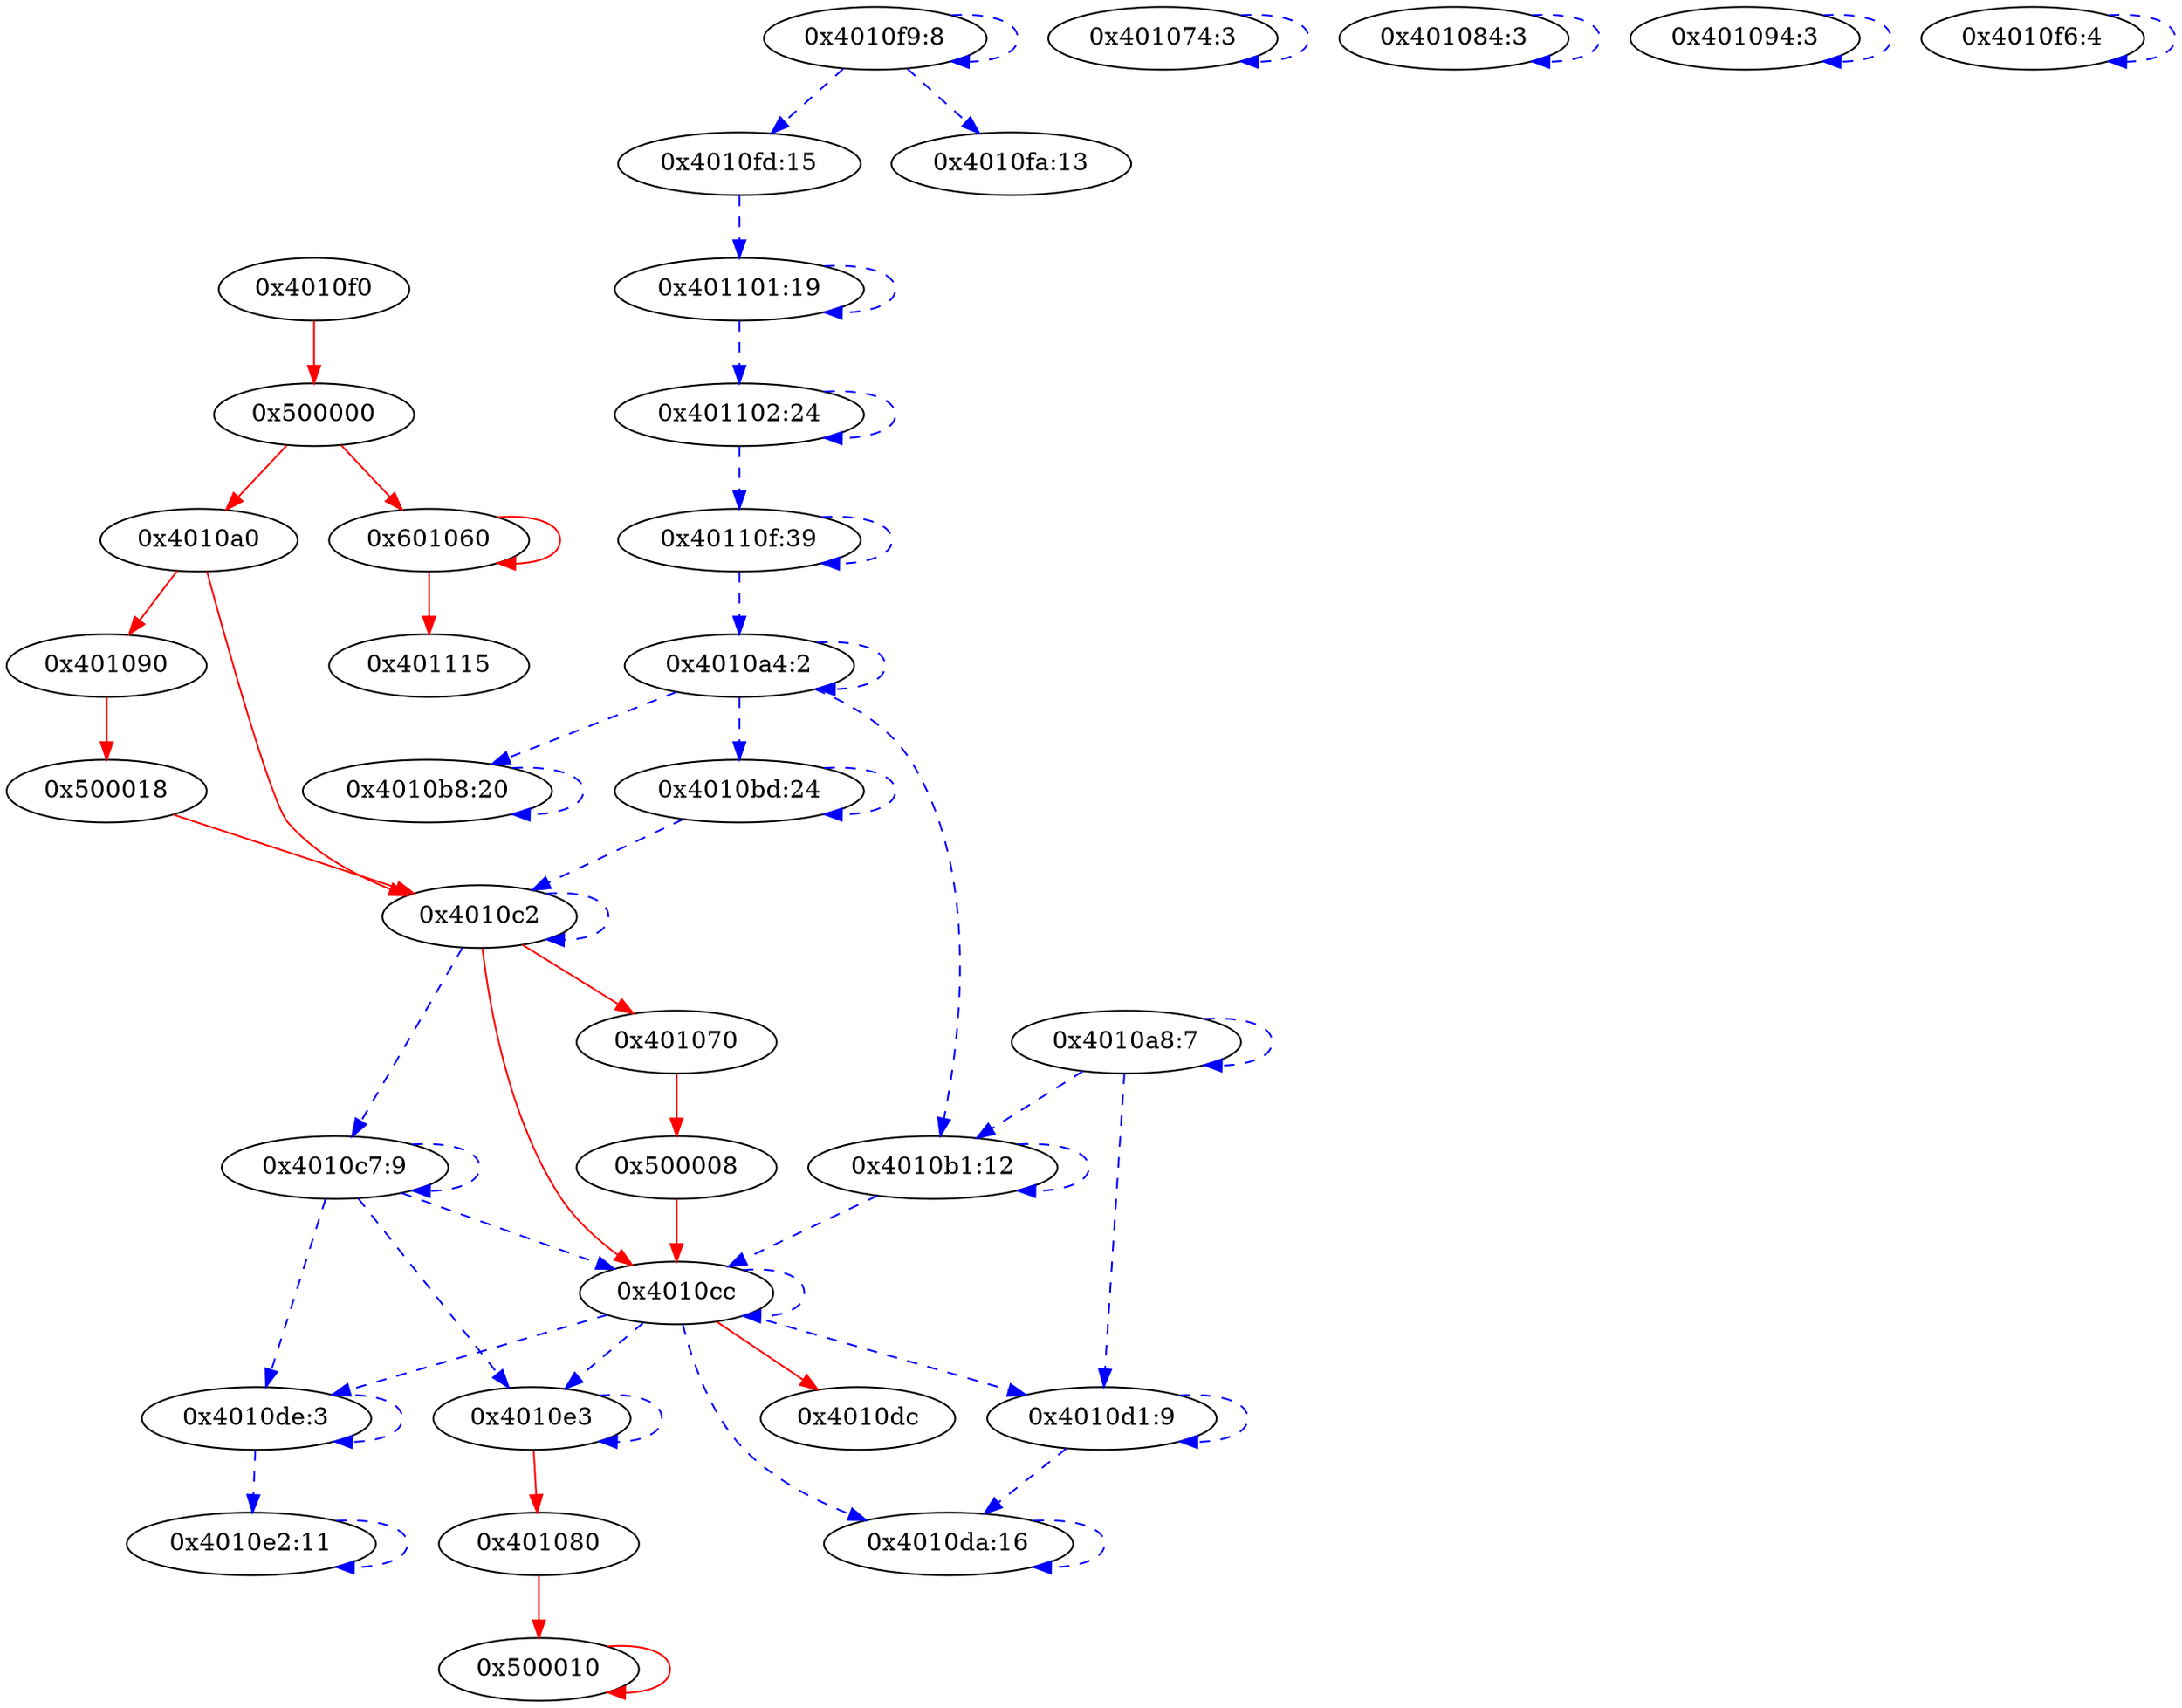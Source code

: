 digraph {
"4010f0" [label="0x4010f0"];
500000 [label="0x500000"];
"4010a0" [label="0x4010a0"];
401090 [label="0x401090"];
500018 [label="0x500018"];
"4010c2" [label="0x4010c2"];
401070 [label="0x401070"];
500008 [label="0x500008"];
"4010cc" [label="0x4010cc"];
"4010dc" [label="0x4010dc"];
"4010e3" [label="0x4010e3"];
401080 [label="0x401080"];
500010 [label="0x500010"];
601060 [label="0x601060"];
401115 [label="0x401115"];
401074 [label="0x401074:3"];
"4010de" [label="0x4010de:3"];
"4010d1" [label="0x4010d1:9"];
"4010da" [label="0x4010da:16"];
"4010e2" [label="0x4010e2:11"];
401084 [label="0x401084:3"];
401094 [label="0x401094:3"];
"4010c7" [label="0x4010c7:9"];
"4010a4" [label="0x4010a4:2"];
"4010b1" [label="0x4010b1:12"];
"4010b8" [label="0x4010b8:20"];
"4010bd" [label="0x4010bd:24"];
"4010a8" [label="0x4010a8:7"];
"4010f6" [label="0x4010f6:4"];
"4010f9" [label="0x4010f9:8"];
"4010fa" [label="0x4010fa:13"];
"4010fd" [label="0x4010fd:15"];
401101 [label="0x401101:19"];
401102 [label="0x401102:24"];
"40110f" [label="0x40110f:39"];
"4010f0" -> 500000 [type=control, color=red, style=solid];
500000 -> "4010a0" [type=control, color=red, style=solid];
500000 -> 601060 [type=control, color=red, style=solid];
"4010a0" -> 401090 [type=control, color=red, style=solid];
"4010a0" -> "4010c2" [type=control, color=red, style=solid];
401090 -> 500018 [type=control, color=red, style=solid];
500018 -> "4010c2" [type=control, color=red, style=solid];
"4010c2" -> 401070 [type=control, color=red, style=solid];
"4010c2" -> "4010cc" [type=control, color=red, style=solid];
"4010c2" -> "4010c2" [type=data, color=blue, style=dashed];
"4010c2" -> "4010c7" [type=data, color=blue, style=dashed];
401070 -> 500008 [type=control, color=red, style=solid];
500008 -> "4010cc" [type=control, color=red, style=solid];
"4010cc" -> "4010dc" [type=control, color=red, style=solid];
"4010cc" -> "4010e3" [type=data, color=blue, style=dashed];
"4010cc" -> "4010cc" [type=data, color=blue, style=dashed];
"4010cc" -> "4010de" [type=data, color=blue, style=dashed];
"4010cc" -> "4010d1" [type=data, color=blue, style=dashed];
"4010cc" -> "4010da" [type=data, color=blue, style=dashed];
"4010e3" -> 401080 [type=control, color=red, style=solid];
"4010e3" -> "4010e3" [type=data, color=blue, style=dashed];
401080 -> 500010 [type=control, color=red, style=solid];
500010 -> 500010 [type=control, color=red, style=solid];
601060 -> 601060 [type=control, color=red, style=solid];
601060 -> 401115 [type=control, color=red, style=solid];
401074 -> 401074 [type=data, color=blue, style=dashed];
"4010de" -> "4010de" [type=data, color=blue, style=dashed];
"4010de" -> "4010e2" [type=data, color=blue, style=dashed];
"4010d1" -> "4010d1" [type=data, color=blue, style=dashed];
"4010d1" -> "4010da" [type=data, color=blue, style=dashed];
"4010da" -> "4010da" [type=data, color=blue, style=dashed];
"4010e2" -> "4010e2" [type=data, color=blue, style=dashed];
401084 -> 401084 [type=data, color=blue, style=dashed];
401094 -> 401094 [type=data, color=blue, style=dashed];
"4010c7" -> "4010c7" [type=data, color=blue, style=dashed];
"4010c7" -> "4010cc" [type=data, color=blue, style=dashed];
"4010c7" -> "4010de" [type=data, color=blue, style=dashed];
"4010c7" -> "4010e3" [type=data, color=blue, style=dashed];
"4010a4" -> "4010a4" [type=data, color=blue, style=dashed];
"4010a4" -> "4010b1" [type=data, color=blue, style=dashed];
"4010a4" -> "4010b8" [type=data, color=blue, style=dashed];
"4010a4" -> "4010bd" [type=data, color=blue, style=dashed];
"4010b1" -> "4010b1" [type=data, color=blue, style=dashed];
"4010b1" -> "4010cc" [type=data, color=blue, style=dashed];
"4010b8" -> "4010b8" [type=data, color=blue, style=dashed];
"4010bd" -> "4010bd" [type=data, color=blue, style=dashed];
"4010bd" -> "4010c2" [type=data, color=blue, style=dashed];
"4010a8" -> "4010a8" [type=data, color=blue, style=dashed];
"4010a8" -> "4010d1" [type=data, color=blue, style=dashed];
"4010a8" -> "4010b1" [type=data, color=blue, style=dashed];
"4010f6" -> "4010f6" [type=data, color=blue, style=dashed];
"4010f9" -> "4010f9" [type=data, color=blue, style=dashed];
"4010f9" -> "4010fa" [type=data, color=blue, style=dashed];
"4010f9" -> "4010fd" [type=data, color=blue, style=dashed];
"4010fd" -> 401101 [type=data, color=blue, style=dashed];
401101 -> 401101 [type=data, color=blue, style=dashed];
401101 -> 401102 [type=data, color=blue, style=dashed];
401102 -> 401102 [type=data, color=blue, style=dashed];
401102 -> "40110f" [type=data, color=blue, style=dashed];
"40110f" -> "40110f" [type=data, color=blue, style=dashed];
"40110f" -> "4010a4" [type=data, color=blue, style=dashed];
}
